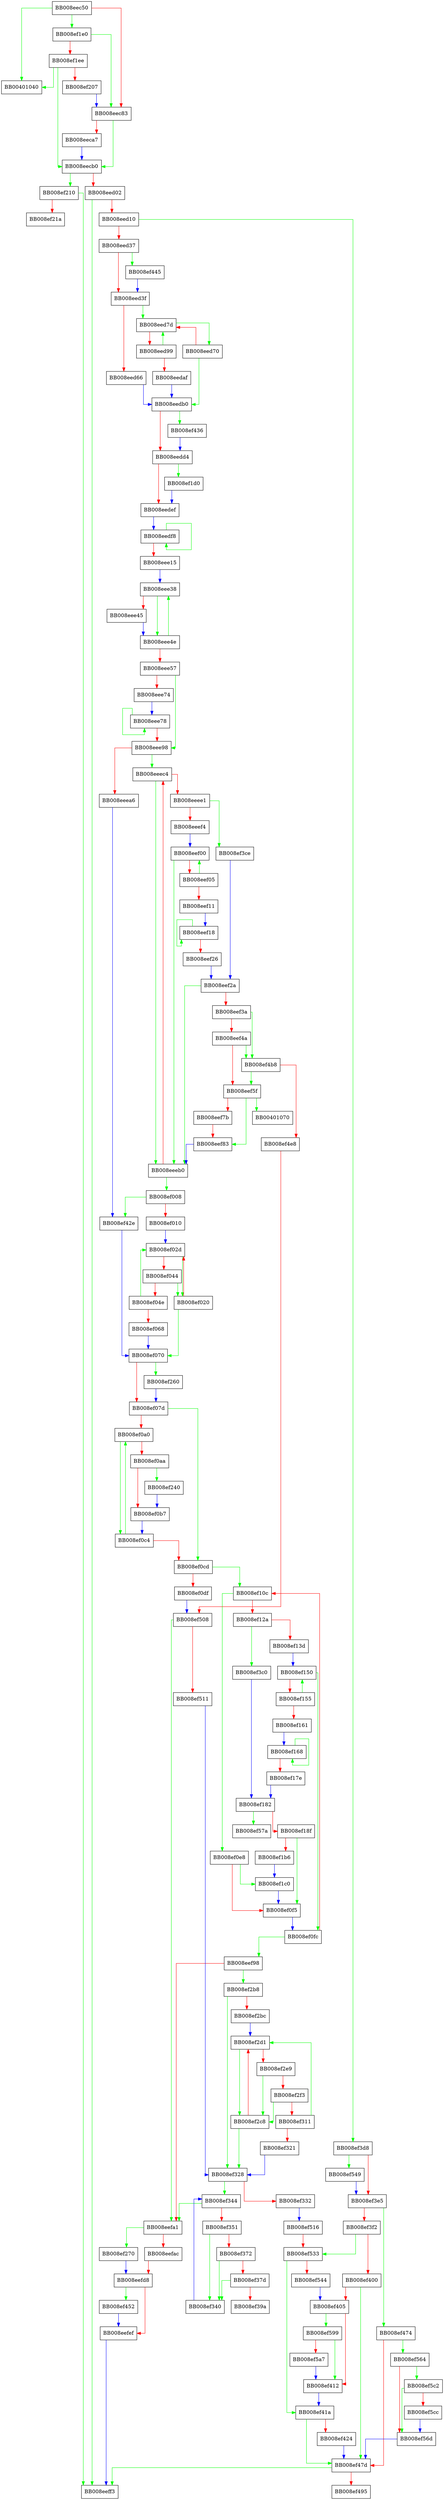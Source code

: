 digraph dl_open_worker {
  node [shape="box"];
  graph [splines=ortho];
  BB008eec50 -> BB00401040 [color="green"];
  BB008eec50 -> BB008ef1e0 [color="green"];
  BB008eec50 -> BB008eec83 [color="red"];
  BB008eec83 -> BB008eecb0 [color="green"];
  BB008eec83 -> BB008eeca7 [color="red"];
  BB008eeca7 -> BB008eecb0 [color="blue"];
  BB008eecb0 -> BB008ef210 [color="green"];
  BB008eecb0 -> BB008eed02 [color="red"];
  BB008eed02 -> BB008eeff3 [color="green"];
  BB008eed02 -> BB008eed10 [color="red"];
  BB008eed10 -> BB008ef3d8 [color="green"];
  BB008eed10 -> BB008eed37 [color="red"];
  BB008eed37 -> BB008ef445 [color="green"];
  BB008eed37 -> BB008eed3f [color="red"];
  BB008eed3f -> BB008eed7d [color="green"];
  BB008eed3f -> BB008eed66 [color="red"];
  BB008eed66 -> BB008eedb0 [color="blue"];
  BB008eed70 -> BB008eedb0 [color="green"];
  BB008eed70 -> BB008eed7d [color="red"];
  BB008eed7d -> BB008eed70 [color="green"];
  BB008eed7d -> BB008eed99 [color="red"];
  BB008eed99 -> BB008eed7d [color="green"];
  BB008eed99 -> BB008eedaf [color="red"];
  BB008eedaf -> BB008eedb0 [color="blue"];
  BB008eedb0 -> BB008ef436 [color="green"];
  BB008eedb0 -> BB008eedd4 [color="red"];
  BB008eedd4 -> BB008ef1d0 [color="green"];
  BB008eedd4 -> BB008eedef [color="red"];
  BB008eedef -> BB008eedf8 [color="blue"];
  BB008eedf8 -> BB008eedf8 [color="green"];
  BB008eedf8 -> BB008eee15 [color="red"];
  BB008eee15 -> BB008eee38 [color="blue"];
  BB008eee38 -> BB008eee4e [color="green"];
  BB008eee38 -> BB008eee45 [color="red"];
  BB008eee45 -> BB008eee4e [color="blue"];
  BB008eee4e -> BB008eee38 [color="green"];
  BB008eee4e -> BB008eee57 [color="red"];
  BB008eee57 -> BB008eee98 [color="green"];
  BB008eee57 -> BB008eee74 [color="red"];
  BB008eee74 -> BB008eee78 [color="blue"];
  BB008eee78 -> BB008eee78 [color="green"];
  BB008eee78 -> BB008eee98 [color="red"];
  BB008eee98 -> BB008eeec4 [color="green"];
  BB008eee98 -> BB008eeea6 [color="red"];
  BB008eeea6 -> BB008ef42e [color="blue"];
  BB008eeeb0 -> BB008ef008 [color="green"];
  BB008eeeb0 -> BB008eeec4 [color="red"];
  BB008eeec4 -> BB008eeeb0 [color="green"];
  BB008eeec4 -> BB008eeee1 [color="red"];
  BB008eeee1 -> BB008ef3ce [color="green"];
  BB008eeee1 -> BB008eeef4 [color="red"];
  BB008eeef4 -> BB008eef00 [color="blue"];
  BB008eef00 -> BB008eeeb0 [color="green"];
  BB008eef00 -> BB008eef05 [color="red"];
  BB008eef05 -> BB008eef00 [color="green"];
  BB008eef05 -> BB008eef11 [color="red"];
  BB008eef11 -> BB008eef18 [color="blue"];
  BB008eef18 -> BB008eef18 [color="green"];
  BB008eef18 -> BB008eef26 [color="red"];
  BB008eef26 -> BB008eef2a [color="blue"];
  BB008eef2a -> BB008eeeb0 [color="green"];
  BB008eef2a -> BB008eef3a [color="red"];
  BB008eef3a -> BB008ef4b8 [color="green"];
  BB008eef3a -> BB008eef4a [color="red"];
  BB008eef4a -> BB008ef4b8 [color="green"];
  BB008eef4a -> BB008eef5f [color="red"];
  BB008eef5f -> BB00401070 [color="green"];
  BB008eef5f -> BB008eef83 [color="green"];
  BB008eef5f -> BB008eef7b [color="red"];
  BB008eef7b -> BB008eef83 [color="red"];
  BB008eef83 -> BB008eeeb0 [color="blue"];
  BB008eef98 -> BB008ef2b8 [color="green"];
  BB008eef98 -> BB008eefa1 [color="red"];
  BB008eefa1 -> BB008ef270 [color="green"];
  BB008eefa1 -> BB008eefac [color="red"];
  BB008eefac -> BB008eefd8 [color="red"];
  BB008eefd8 -> BB008ef452 [color="green"];
  BB008eefd8 -> BB008eefef [color="red"];
  BB008eefef -> BB008eeff3 [color="blue"];
  BB008ef008 -> BB008ef42e [color="green"];
  BB008ef008 -> BB008ef010 [color="red"];
  BB008ef010 -> BB008ef02d [color="blue"];
  BB008ef020 -> BB008ef070 [color="green"];
  BB008ef020 -> BB008ef02d [color="red"];
  BB008ef02d -> BB008ef020 [color="green"];
  BB008ef02d -> BB008ef044 [color="red"];
  BB008ef044 -> BB008ef020 [color="green"];
  BB008ef044 -> BB008ef04e [color="red"];
  BB008ef04e -> BB008ef02d [color="green"];
  BB008ef04e -> BB008ef068 [color="red"];
  BB008ef068 -> BB008ef070 [color="blue"];
  BB008ef070 -> BB008ef260 [color="green"];
  BB008ef070 -> BB008ef07d [color="red"];
  BB008ef07d -> BB008ef0cd [color="green"];
  BB008ef07d -> BB008ef0a0 [color="red"];
  BB008ef0a0 -> BB008ef0c4 [color="green"];
  BB008ef0a0 -> BB008ef0aa [color="red"];
  BB008ef0aa -> BB008ef240 [color="green"];
  BB008ef0aa -> BB008ef0b7 [color="red"];
  BB008ef0b7 -> BB008ef0c4 [color="blue"];
  BB008ef0c4 -> BB008ef0a0 [color="green"];
  BB008ef0c4 -> BB008ef0cd [color="red"];
  BB008ef0cd -> BB008ef10c [color="green"];
  BB008ef0cd -> BB008ef0df [color="red"];
  BB008ef0df -> BB008ef508 [color="blue"];
  BB008ef0e8 -> BB008ef1c0 [color="green"];
  BB008ef0e8 -> BB008ef0f5 [color="red"];
  BB008ef0f5 -> BB008ef0fc [color="blue"];
  BB008ef0fc -> BB008eef98 [color="green"];
  BB008ef0fc -> BB008ef10c [color="red"];
  BB008ef10c -> BB008ef0e8 [color="green"];
  BB008ef10c -> BB008ef12a [color="red"];
  BB008ef12a -> BB008ef3c0 [color="green"];
  BB008ef12a -> BB008ef13d [color="red"];
  BB008ef13d -> BB008ef150 [color="blue"];
  BB008ef150 -> BB008ef0fc [color="green"];
  BB008ef150 -> BB008ef155 [color="red"];
  BB008ef155 -> BB008ef150 [color="green"];
  BB008ef155 -> BB008ef161 [color="red"];
  BB008ef161 -> BB008ef168 [color="blue"];
  BB008ef168 -> BB008ef168 [color="green"];
  BB008ef168 -> BB008ef17e [color="red"];
  BB008ef17e -> BB008ef182 [color="blue"];
  BB008ef182 -> BB008ef57a [color="green"];
  BB008ef182 -> BB008ef18f [color="red"];
  BB008ef18f -> BB008ef0f5 [color="green"];
  BB008ef18f -> BB008ef1b6 [color="red"];
  BB008ef1b6 -> BB008ef1c0 [color="blue"];
  BB008ef1c0 -> BB008ef0f5 [color="blue"];
  BB008ef1d0 -> BB008eedef [color="blue"];
  BB008ef1e0 -> BB008eec83 [color="green"];
  BB008ef1e0 -> BB008ef1ee [color="red"];
  BB008ef1ee -> BB00401040 [color="green"];
  BB008ef1ee -> BB008eecb0 [color="green"];
  BB008ef1ee -> BB008ef207 [color="red"];
  BB008ef207 -> BB008eec83 [color="blue"];
  BB008ef210 -> BB008eeff3 [color="green"];
  BB008ef210 -> BB008ef21a [color="red"];
  BB008ef240 -> BB008ef0b7 [color="blue"];
  BB008ef260 -> BB008ef07d [color="blue"];
  BB008ef270 -> BB008eefd8 [color="blue"];
  BB008ef2b8 -> BB008ef328 [color="green"];
  BB008ef2b8 -> BB008ef2bc [color="red"];
  BB008ef2bc -> BB008ef2d1 [color="blue"];
  BB008ef2c8 -> BB008ef328 [color="green"];
  BB008ef2c8 -> BB008ef2d1 [color="red"];
  BB008ef2d1 -> BB008ef2c8 [color="green"];
  BB008ef2d1 -> BB008ef2e9 [color="red"];
  BB008ef2e9 -> BB008ef2c8 [color="green"];
  BB008ef2e9 -> BB008ef2f3 [color="red"];
  BB008ef2f3 -> BB008ef2c8 [color="green"];
  BB008ef2f3 -> BB008ef311 [color="red"];
  BB008ef311 -> BB008ef2d1 [color="green"];
  BB008ef311 -> BB008ef321 [color="red"];
  BB008ef321 -> BB008ef328 [color="blue"];
  BB008ef328 -> BB008ef344 [color="green"];
  BB008ef328 -> BB008ef332 [color="red"];
  BB008ef332 -> BB008ef516 [color="blue"];
  BB008ef340 -> BB008ef344 [color="blue"];
  BB008ef344 -> BB008eefa1 [color="green"];
  BB008ef344 -> BB008ef351 [color="red"];
  BB008ef351 -> BB008ef340 [color="green"];
  BB008ef351 -> BB008ef372 [color="red"];
  BB008ef372 -> BB008ef340 [color="green"];
  BB008ef372 -> BB008ef37d [color="red"];
  BB008ef37d -> BB008ef340 [color="green"];
  BB008ef37d -> BB008ef39a [color="red"];
  BB008ef3c0 -> BB008ef182 [color="blue"];
  BB008ef3ce -> BB008eef2a [color="blue"];
  BB008ef3d8 -> BB008ef549 [color="green"];
  BB008ef3d8 -> BB008ef3e5 [color="red"];
  BB008ef3e5 -> BB008ef474 [color="green"];
  BB008ef3e5 -> BB008ef3f2 [color="red"];
  BB008ef3f2 -> BB008ef533 [color="green"];
  BB008ef3f2 -> BB008ef400 [color="red"];
  BB008ef400 -> BB008ef47d [color="green"];
  BB008ef400 -> BB008ef405 [color="red"];
  BB008ef405 -> BB008ef599 [color="green"];
  BB008ef405 -> BB008ef412 [color="red"];
  BB008ef412 -> BB008ef41a [color="blue"];
  BB008ef41a -> BB008ef47d [color="green"];
  BB008ef41a -> BB008ef424 [color="red"];
  BB008ef424 -> BB008ef47d [color="blue"];
  BB008ef42e -> BB008ef070 [color="blue"];
  BB008ef436 -> BB008eedd4 [color="blue"];
  BB008ef445 -> BB008eed3f [color="blue"];
  BB008ef452 -> BB008eefef [color="blue"];
  BB008ef474 -> BB008ef564 [color="green"];
  BB008ef474 -> BB008ef47d [color="red"];
  BB008ef47d -> BB008eeff3 [color="green"];
  BB008ef47d -> BB008ef495 [color="red"];
  BB008ef4b8 -> BB008eef5f [color="green"];
  BB008ef4b8 -> BB008ef4e8 [color="red"];
  BB008ef4e8 -> BB008ef508 [color="red"];
  BB008ef508 -> BB008eefa1 [color="green"];
  BB008ef508 -> BB008ef511 [color="red"];
  BB008ef511 -> BB008ef328 [color="blue"];
  BB008ef516 -> BB008ef533 [color="red"];
  BB008ef533 -> BB008ef41a [color="green"];
  BB008ef533 -> BB008ef544 [color="red"];
  BB008ef544 -> BB008ef405 [color="blue"];
  BB008ef549 -> BB008ef3e5 [color="blue"];
  BB008ef564 -> BB008ef5c2 [color="green"];
  BB008ef564 -> BB008ef56d [color="red"];
  BB008ef56d -> BB008ef47d [color="blue"];
  BB008ef599 -> BB008ef412 [color="green"];
  BB008ef599 -> BB008ef5a7 [color="red"];
  BB008ef5a7 -> BB008ef412 [color="blue"];
  BB008ef5c2 -> BB008ef56d [color="green"];
  BB008ef5c2 -> BB008ef5cc [color="red"];
  BB008ef5cc -> BB008ef56d [color="blue"];
}